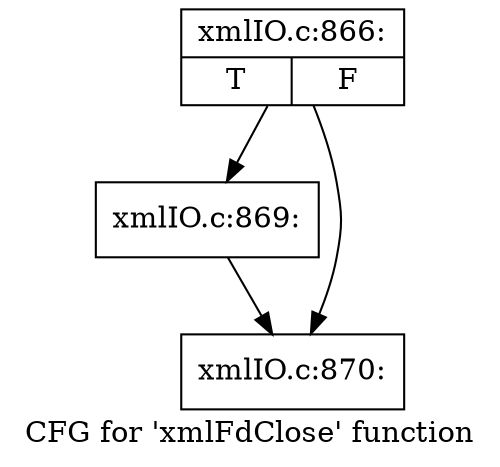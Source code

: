 digraph "CFG for 'xmlFdClose' function" {
	label="CFG for 'xmlFdClose' function";

	Node0x51d6cb0 [shape=record,label="{xmlIO.c:866:|{<s0>T|<s1>F}}"];
	Node0x51d6cb0 -> Node0x5184030;
	Node0x51d6cb0 -> Node0x52f0bb0;
	Node0x5184030 [shape=record,label="{xmlIO.c:869:}"];
	Node0x5184030 -> Node0x52f0bb0;
	Node0x52f0bb0 [shape=record,label="{xmlIO.c:870:}"];
}
